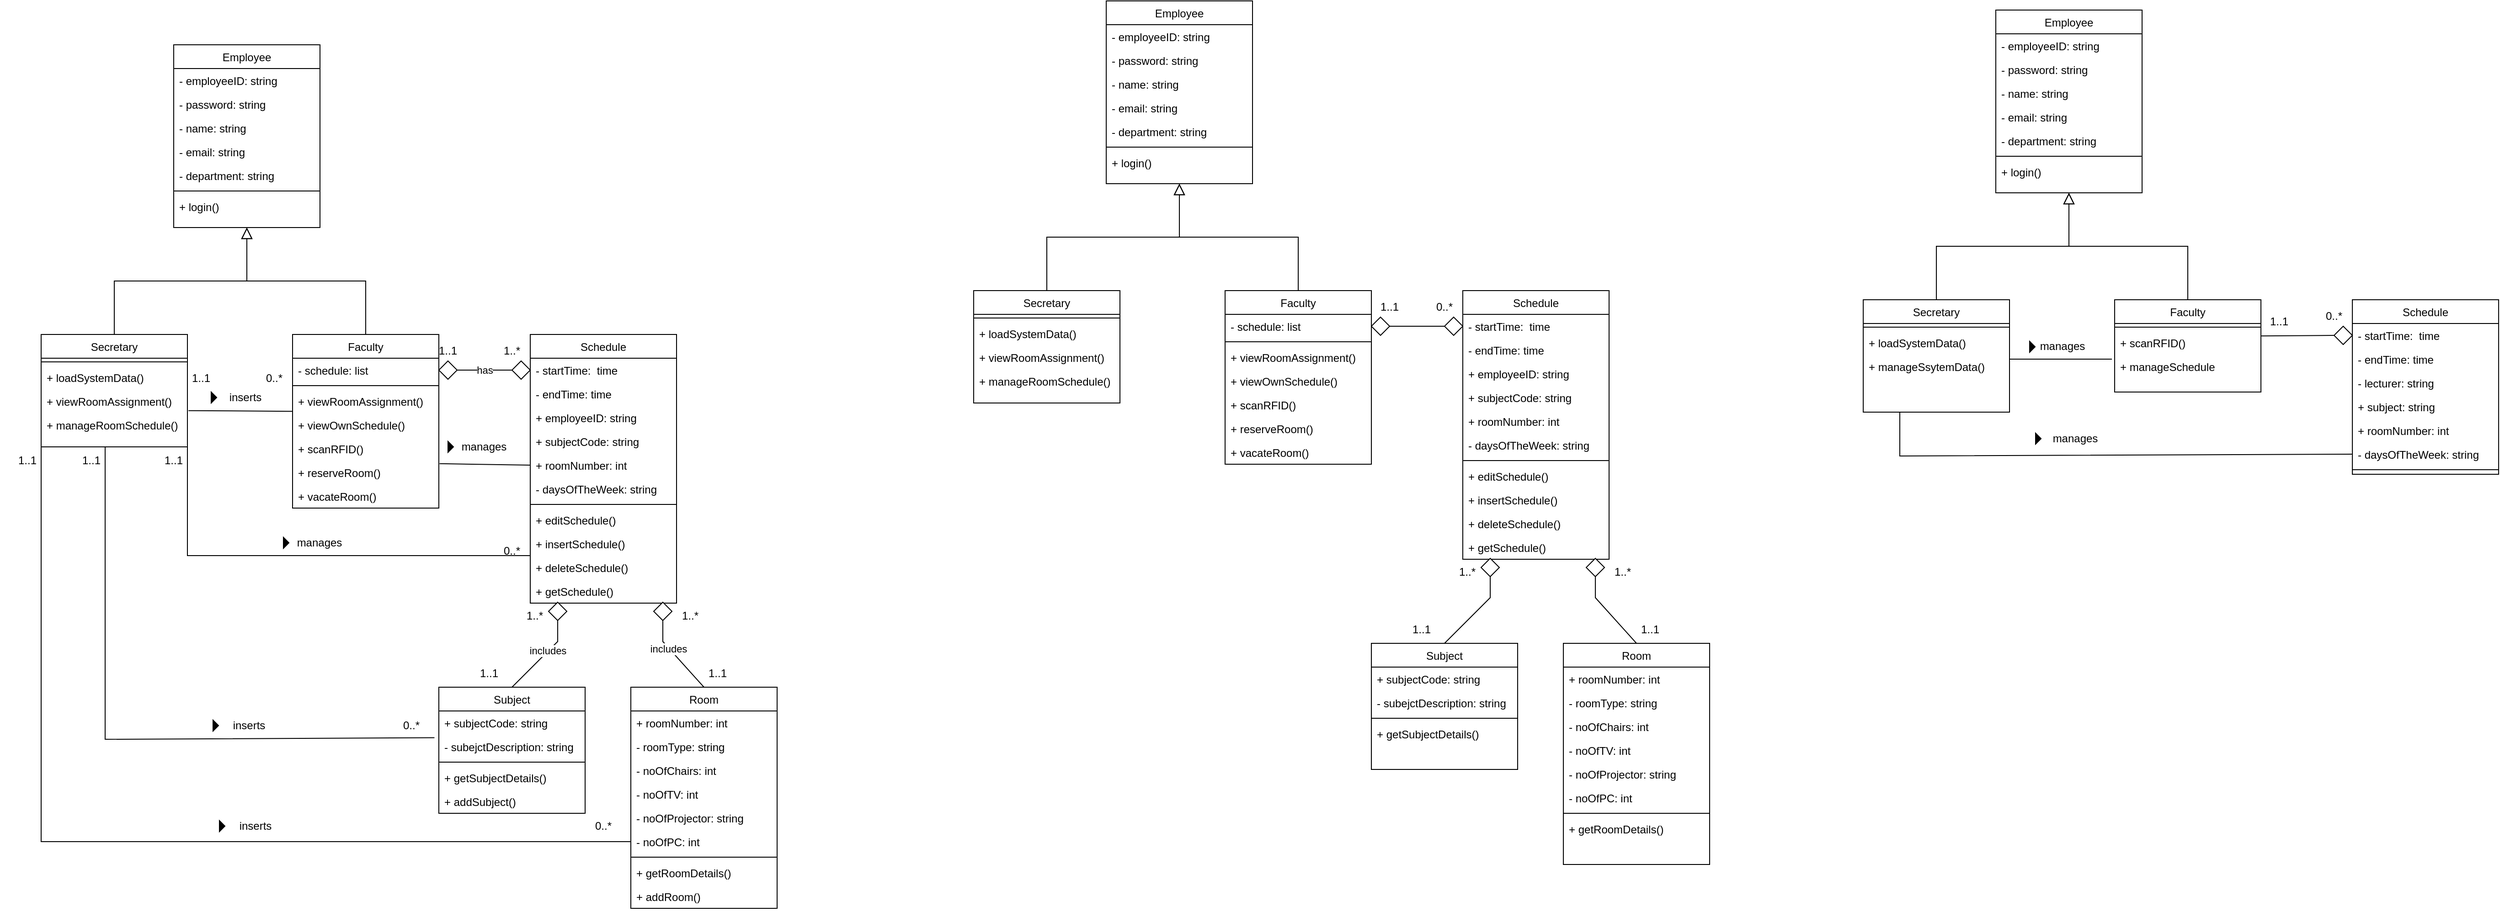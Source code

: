 <mxfile version="22.1.7" type="github">
  <diagram id="C5RBs43oDa-KdzZeNtuy" name="Page-1">
    <mxGraphModel dx="1323" dy="707" grid="1" gridSize="10" guides="1" tooltips="1" connect="1" arrows="1" fold="1" page="1" pageScale="1" pageWidth="827" pageHeight="1169" math="0" shadow="0">
      <root>
        <mxCell id="WIyWlLk6GJQsqaUBKTNV-0" />
        <mxCell id="WIyWlLk6GJQsqaUBKTNV-1" parent="WIyWlLk6GJQsqaUBKTNV-0" />
        <mxCell id="zkfFHV4jXpPFQw0GAbJ--0" value="Employee" style="swimlane;fontStyle=0;align=center;verticalAlign=top;childLayout=stackLayout;horizontal=1;startSize=26;horizontalStack=0;resizeParent=1;resizeLast=0;collapsible=1;marginBottom=0;rounded=0;shadow=0;strokeWidth=1;" parent="WIyWlLk6GJQsqaUBKTNV-1" vertex="1">
          <mxGeometry x="220" y="160" width="160" height="200" as="geometry">
            <mxRectangle x="230" y="140" width="160" height="26" as="alternateBounds" />
          </mxGeometry>
        </mxCell>
        <mxCell id="zkfFHV4jXpPFQw0GAbJ--1" value="- employeeID: string" style="text;align=left;verticalAlign=top;spacingLeft=4;spacingRight=4;overflow=hidden;rotatable=0;points=[[0,0.5],[1,0.5]];portConstraint=eastwest;" parent="zkfFHV4jXpPFQw0GAbJ--0" vertex="1">
          <mxGeometry y="26" width="160" height="26" as="geometry" />
        </mxCell>
        <mxCell id="zkfFHV4jXpPFQw0GAbJ--2" value="- password: string" style="text;align=left;verticalAlign=top;spacingLeft=4;spacingRight=4;overflow=hidden;rotatable=0;points=[[0,0.5],[1,0.5]];portConstraint=eastwest;rounded=0;shadow=0;html=0;whiteSpace=wrap;" parent="zkfFHV4jXpPFQw0GAbJ--0" vertex="1">
          <mxGeometry y="52" width="160" height="26" as="geometry" />
        </mxCell>
        <mxCell id="x4WdWEhow3djAkCWvmSc-44" value="- name: string" style="text;align=left;verticalAlign=top;spacingLeft=4;spacingRight=4;overflow=hidden;rotatable=0;points=[[0,0.5],[1,0.5]];portConstraint=eastwest;rounded=0;shadow=0;html=0;whiteSpace=wrap;" parent="zkfFHV4jXpPFQw0GAbJ--0" vertex="1">
          <mxGeometry y="78" width="160" height="26" as="geometry" />
        </mxCell>
        <mxCell id="x4WdWEhow3djAkCWvmSc-43" value="- email: string" style="text;align=left;verticalAlign=top;spacingLeft=4;spacingRight=4;overflow=hidden;rotatable=0;points=[[0,0.5],[1,0.5]];portConstraint=eastwest;rounded=0;shadow=0;html=0;whiteSpace=wrap;" parent="zkfFHV4jXpPFQw0GAbJ--0" vertex="1">
          <mxGeometry y="104" width="160" height="26" as="geometry" />
        </mxCell>
        <mxCell id="x4WdWEhow3djAkCWvmSc-1" value="- department: string" style="text;align=left;verticalAlign=top;spacingLeft=4;spacingRight=4;overflow=hidden;rotatable=0;points=[[0,0.5],[1,0.5]];portConstraint=eastwest;rounded=0;shadow=0;html=0;" parent="zkfFHV4jXpPFQw0GAbJ--0" vertex="1">
          <mxGeometry y="130" width="160" height="26" as="geometry" />
        </mxCell>
        <mxCell id="zkfFHV4jXpPFQw0GAbJ--4" value="" style="line;html=1;strokeWidth=1;align=left;verticalAlign=middle;spacingTop=-1;spacingLeft=3;spacingRight=3;rotatable=0;labelPosition=right;points=[];portConstraint=eastwest;" parent="zkfFHV4jXpPFQw0GAbJ--0" vertex="1">
          <mxGeometry y="156" width="160" height="8" as="geometry" />
        </mxCell>
        <mxCell id="zkfFHV4jXpPFQw0GAbJ--5" value="+ login()" style="text;align=left;verticalAlign=top;spacingLeft=4;spacingRight=4;overflow=hidden;rotatable=0;points=[[0,0.5],[1,0.5]];portConstraint=eastwest;" parent="zkfFHV4jXpPFQw0GAbJ--0" vertex="1">
          <mxGeometry y="164" width="160" height="32" as="geometry" />
        </mxCell>
        <mxCell id="zkfFHV4jXpPFQw0GAbJ--6" value="Secretary" style="swimlane;fontStyle=0;align=center;verticalAlign=top;childLayout=stackLayout;horizontal=1;startSize=26;horizontalStack=0;resizeParent=1;resizeLast=0;collapsible=1;marginBottom=0;rounded=0;shadow=0;strokeWidth=1;" parent="WIyWlLk6GJQsqaUBKTNV-1" vertex="1">
          <mxGeometry x="75" y="477" width="160" height="123" as="geometry">
            <mxRectangle x="130" y="380" width="160" height="26" as="alternateBounds" />
          </mxGeometry>
        </mxCell>
        <mxCell id="zkfFHV4jXpPFQw0GAbJ--9" value="" style="line;html=1;strokeWidth=1;align=left;verticalAlign=middle;spacingTop=-1;spacingLeft=3;spacingRight=3;rotatable=0;labelPosition=right;points=[];portConstraint=eastwest;" parent="zkfFHV4jXpPFQw0GAbJ--6" vertex="1">
          <mxGeometry y="26" width="160" height="8" as="geometry" />
        </mxCell>
        <mxCell id="zkfFHV4jXpPFQw0GAbJ--10" value="+ loadSystemData()" style="text;align=left;verticalAlign=top;spacingLeft=4;spacingRight=4;overflow=hidden;rotatable=0;points=[[0,0.5],[1,0.5]];portConstraint=eastwest;fontStyle=0" parent="zkfFHV4jXpPFQw0GAbJ--6" vertex="1">
          <mxGeometry y="34" width="160" height="26" as="geometry" />
        </mxCell>
        <mxCell id="x4WdWEhow3djAkCWvmSc-15" value="+ viewRoomAssignment()" style="text;align=left;verticalAlign=top;spacingLeft=4;spacingRight=4;overflow=hidden;rotatable=0;points=[[0,0.5],[1,0.5]];portConstraint=eastwest;fontStyle=0" parent="zkfFHV4jXpPFQw0GAbJ--6" vertex="1">
          <mxGeometry y="60" width="160" height="26" as="geometry" />
        </mxCell>
        <mxCell id="zkfFHV4jXpPFQw0GAbJ--11" value="+ manageRoomSchedule()&#xa;" style="text;align=left;verticalAlign=top;spacingLeft=4;spacingRight=4;overflow=hidden;rotatable=0;points=[[0,0.5],[1,0.5]];portConstraint=eastwest;" parent="zkfFHV4jXpPFQw0GAbJ--6" vertex="1">
          <mxGeometry y="86" width="160" height="26" as="geometry" />
        </mxCell>
        <mxCell id="zkfFHV4jXpPFQw0GAbJ--12" value="" style="endArrow=block;endSize=10;endFill=0;shadow=0;strokeWidth=1;rounded=0;edgeStyle=elbowEdgeStyle;elbow=vertical;" parent="WIyWlLk6GJQsqaUBKTNV-1" source="zkfFHV4jXpPFQw0GAbJ--6" target="zkfFHV4jXpPFQw0GAbJ--0" edge="1">
          <mxGeometry width="160" relative="1" as="geometry">
            <mxPoint x="200" y="203" as="sourcePoint" />
            <mxPoint x="200" y="203" as="targetPoint" />
          </mxGeometry>
        </mxCell>
        <mxCell id="zkfFHV4jXpPFQw0GAbJ--16" value="" style="endArrow=block;endSize=10;endFill=0;shadow=0;strokeWidth=1;rounded=0;edgeStyle=elbowEdgeStyle;elbow=vertical;exitX=0.5;exitY=0;exitDx=0;exitDy=0;" parent="WIyWlLk6GJQsqaUBKTNV-1" source="x4WdWEhow3djAkCWvmSc-31" target="zkfFHV4jXpPFQw0GAbJ--0" edge="1">
          <mxGeometry width="160" relative="1" as="geometry">
            <mxPoint x="400" y="440" as="sourcePoint" />
            <mxPoint x="310" y="271" as="targetPoint" />
            <Array as="points" />
          </mxGeometry>
        </mxCell>
        <mxCell id="x4WdWEhow3djAkCWvmSc-3" value="Schedule" style="swimlane;fontStyle=0;align=center;verticalAlign=top;childLayout=stackLayout;horizontal=1;startSize=26;horizontalStack=0;resizeParent=1;resizeLast=0;collapsible=1;marginBottom=0;rounded=0;shadow=0;strokeWidth=1;" parent="WIyWlLk6GJQsqaUBKTNV-1" vertex="1">
          <mxGeometry x="610" y="477" width="160" height="294" as="geometry">
            <mxRectangle x="340" y="380" width="170" height="26" as="alternateBounds" />
          </mxGeometry>
        </mxCell>
        <mxCell id="x4WdWEhow3djAkCWvmSc-4" value="- startTime:  time" style="text;align=left;verticalAlign=top;spacingLeft=4;spacingRight=4;overflow=hidden;rotatable=0;points=[[0,0.5],[1,0.5]];portConstraint=eastwest;" parent="x4WdWEhow3djAkCWvmSc-3" vertex="1">
          <mxGeometry y="26" width="160" height="26" as="geometry" />
        </mxCell>
        <mxCell id="x4WdWEhow3djAkCWvmSc-47" value="- endTime: time" style="text;align=left;verticalAlign=top;spacingLeft=4;spacingRight=4;overflow=hidden;rotatable=0;points=[[0,0.5],[1,0.5]];portConstraint=eastwest;" parent="x4WdWEhow3djAkCWvmSc-3" vertex="1">
          <mxGeometry y="52" width="160" height="26" as="geometry" />
        </mxCell>
        <mxCell id="x4WdWEhow3djAkCWvmSc-46" value="+ employeeID: string" style="text;align=left;verticalAlign=top;spacingLeft=4;spacingRight=4;overflow=hidden;rotatable=0;points=[[0,0.5],[1,0.5]];portConstraint=eastwest;" parent="x4WdWEhow3djAkCWvmSc-3" vertex="1">
          <mxGeometry y="78" width="160" height="26" as="geometry" />
        </mxCell>
        <mxCell id="x4WdWEhow3djAkCWvmSc-50" value="+ subjectCode: string" style="text;align=left;verticalAlign=top;spacingLeft=4;spacingRight=4;overflow=hidden;rotatable=0;points=[[0,0.5],[1,0.5]];portConstraint=eastwest;" parent="x4WdWEhow3djAkCWvmSc-3" vertex="1">
          <mxGeometry y="104" width="160" height="26" as="geometry" />
        </mxCell>
        <mxCell id="x4WdWEhow3djAkCWvmSc-66" value="+ roomNumber: int" style="text;align=left;verticalAlign=top;spacingLeft=4;spacingRight=4;overflow=hidden;rotatable=0;points=[[0,0.5],[1,0.5]];portConstraint=eastwest;" parent="x4WdWEhow3djAkCWvmSc-3" vertex="1">
          <mxGeometry y="130" width="160" height="26" as="geometry" />
        </mxCell>
        <mxCell id="x4WdWEhow3djAkCWvmSc-49" value="- daysOfTheWeek: string" style="text;align=left;verticalAlign=top;spacingLeft=4;spacingRight=4;overflow=hidden;rotatable=0;points=[[0,0.5],[1,0.5]];portConstraint=eastwest;" parent="x4WdWEhow3djAkCWvmSc-3" vertex="1">
          <mxGeometry y="156" width="160" height="26" as="geometry" />
        </mxCell>
        <mxCell id="x4WdWEhow3djAkCWvmSc-5" value="" style="line;html=1;strokeWidth=1;align=left;verticalAlign=middle;spacingTop=-1;spacingLeft=3;spacingRight=3;rotatable=0;labelPosition=right;points=[];portConstraint=eastwest;" parent="x4WdWEhow3djAkCWvmSc-3" vertex="1">
          <mxGeometry y="182" width="160" height="8" as="geometry" />
        </mxCell>
        <mxCell id="x4WdWEhow3djAkCWvmSc-123" value="+ editSchedule()" style="text;align=left;verticalAlign=top;spacingLeft=4;spacingRight=4;overflow=hidden;rotatable=0;points=[[0,0.5],[1,0.5]];portConstraint=eastwest;" parent="x4WdWEhow3djAkCWvmSc-3" vertex="1">
          <mxGeometry y="190" width="160" height="26" as="geometry" />
        </mxCell>
        <mxCell id="x4WdWEhow3djAkCWvmSc-99" value="+ insertSchedule()" style="text;align=left;verticalAlign=top;spacingLeft=4;spacingRight=4;overflow=hidden;rotatable=0;points=[[0,0.5],[1,0.5]];portConstraint=eastwest;" parent="x4WdWEhow3djAkCWvmSc-3" vertex="1">
          <mxGeometry y="216" width="160" height="26" as="geometry" />
        </mxCell>
        <mxCell id="x4WdWEhow3djAkCWvmSc-100" value="+ deleteSchedule()" style="text;align=left;verticalAlign=top;spacingLeft=4;spacingRight=4;overflow=hidden;rotatable=0;points=[[0,0.5],[1,0.5]];portConstraint=eastwest;" parent="x4WdWEhow3djAkCWvmSc-3" vertex="1">
          <mxGeometry y="242" width="160" height="26" as="geometry" />
        </mxCell>
        <mxCell id="x4WdWEhow3djAkCWvmSc-101" value="+ getSchedule()" style="text;align=left;verticalAlign=top;spacingLeft=4;spacingRight=4;overflow=hidden;rotatable=0;points=[[0,0.5],[1,0.5]];portConstraint=eastwest;" parent="x4WdWEhow3djAkCWvmSc-3" vertex="1">
          <mxGeometry y="268" width="160" height="26" as="geometry" />
        </mxCell>
        <mxCell id="x4WdWEhow3djAkCWvmSc-31" value="Faculty" style="swimlane;fontStyle=0;align=center;verticalAlign=top;childLayout=stackLayout;horizontal=1;startSize=26;horizontalStack=0;resizeParent=1;resizeLast=0;collapsible=1;marginBottom=0;rounded=0;shadow=0;strokeWidth=1;" parent="WIyWlLk6GJQsqaUBKTNV-1" vertex="1">
          <mxGeometry x="350" y="477" width="160" height="190" as="geometry">
            <mxRectangle x="130" y="380" width="160" height="26" as="alternateBounds" />
          </mxGeometry>
        </mxCell>
        <mxCell id="x4WdWEhow3djAkCWvmSc-34" value="- schedule: list" style="text;align=left;verticalAlign=top;spacingLeft=4;spacingRight=4;overflow=hidden;rotatable=0;points=[[0,0.5],[1,0.5]];portConstraint=eastwest;rounded=0;shadow=0;html=0;" parent="x4WdWEhow3djAkCWvmSc-31" vertex="1">
          <mxGeometry y="26" width="160" height="26" as="geometry" />
        </mxCell>
        <mxCell id="x4WdWEhow3djAkCWvmSc-35" value="" style="line;html=1;strokeWidth=1;align=left;verticalAlign=middle;spacingTop=-1;spacingLeft=3;spacingRight=3;rotatable=0;labelPosition=right;points=[];portConstraint=eastwest;" parent="x4WdWEhow3djAkCWvmSc-31" vertex="1">
          <mxGeometry y="52" width="160" height="8" as="geometry" />
        </mxCell>
        <mxCell id="x4WdWEhow3djAkCWvmSc-36" value="+ viewRoomAssignment()" style="text;align=left;verticalAlign=top;spacingLeft=4;spacingRight=4;overflow=hidden;rotatable=0;points=[[0,0.5],[1,0.5]];portConstraint=eastwest;fontStyle=0" parent="x4WdWEhow3djAkCWvmSc-31" vertex="1">
          <mxGeometry y="60" width="160" height="26" as="geometry" />
        </mxCell>
        <mxCell id="x4WdWEhow3djAkCWvmSc-45" value="+ viewOwnSchedule()" style="text;align=left;verticalAlign=top;spacingLeft=4;spacingRight=4;overflow=hidden;rotatable=0;points=[[0,0.5],[1,0.5]];portConstraint=eastwest;fontStyle=0" parent="x4WdWEhow3djAkCWvmSc-31" vertex="1">
          <mxGeometry y="86" width="160" height="26" as="geometry" />
        </mxCell>
        <mxCell id="x4WdWEhow3djAkCWvmSc-38" value="+ scanRFID()" style="text;align=left;verticalAlign=top;spacingLeft=4;spacingRight=4;overflow=hidden;rotatable=0;points=[[0,0.5],[1,0.5]];portConstraint=eastwest;" parent="x4WdWEhow3djAkCWvmSc-31" vertex="1">
          <mxGeometry y="112" width="160" height="26" as="geometry" />
        </mxCell>
        <mxCell id="x4WdWEhow3djAkCWvmSc-111" value="+ reserveRoom()" style="text;align=left;verticalAlign=top;spacingLeft=4;spacingRight=4;overflow=hidden;rotatable=0;points=[[0,0.5],[1,0.5]];portConstraint=eastwest;" parent="x4WdWEhow3djAkCWvmSc-31" vertex="1">
          <mxGeometry y="138" width="160" height="26" as="geometry" />
        </mxCell>
        <mxCell id="x4WdWEhow3djAkCWvmSc-110" value="+ vacateRoom()" style="text;align=left;verticalAlign=top;spacingLeft=4;spacingRight=4;overflow=hidden;rotatable=0;points=[[0,0.5],[1,0.5]];portConstraint=eastwest;" parent="x4WdWEhow3djAkCWvmSc-31" vertex="1">
          <mxGeometry y="164" width="160" height="26" as="geometry" />
        </mxCell>
        <mxCell id="x4WdWEhow3djAkCWvmSc-61" value="" style="rhombus;aspect=fixed;" parent="WIyWlLk6GJQsqaUBKTNV-1" vertex="1">
          <mxGeometry x="510" y="506" width="20" height="20" as="geometry" />
        </mxCell>
        <mxCell id="x4WdWEhow3djAkCWvmSc-63" value="" style="endArrow=none;html=1;rounded=0;align=center;verticalAlign=bottom;labelBackgroundColor=none;entryX=0;entryY=0.5;entryDx=0;entryDy=0;" parent="WIyWlLk6GJQsqaUBKTNV-1" target="x4WdWEhow3djAkCWvmSc-4" edge="1">
          <mxGeometry relative="1" as="geometry">
            <mxPoint x="580" y="520" as="targetPoint" />
            <mxPoint x="610.0" y="516.0" as="sourcePoint" />
          </mxGeometry>
        </mxCell>
        <mxCell id="x4WdWEhow3djAkCWvmSc-67" value="1..1" style="text;strokeColor=none;align=center;fillColor=none;html=1;verticalAlign=middle;whiteSpace=wrap;rounded=0;" parent="WIyWlLk6GJQsqaUBKTNV-1" vertex="1">
          <mxGeometry x="490" y="480" width="60" height="30" as="geometry" />
        </mxCell>
        <mxCell id="x4WdWEhow3djAkCWvmSc-68" value="1..*" style="text;strokeColor=none;align=center;fillColor=none;html=1;verticalAlign=middle;whiteSpace=wrap;rounded=0;" parent="WIyWlLk6GJQsqaUBKTNV-1" vertex="1">
          <mxGeometry x="560" y="480" width="60" height="30" as="geometry" />
        </mxCell>
        <mxCell id="x4WdWEhow3djAkCWvmSc-69" value="Room" style="swimlane;fontStyle=0;align=center;verticalAlign=top;childLayout=stackLayout;horizontal=1;startSize=26;horizontalStack=0;resizeParent=1;resizeLast=0;collapsible=1;marginBottom=0;rounded=0;shadow=0;strokeWidth=1;" parent="WIyWlLk6GJQsqaUBKTNV-1" vertex="1">
          <mxGeometry x="720" y="863" width="160" height="242" as="geometry">
            <mxRectangle x="340" y="380" width="170" height="26" as="alternateBounds" />
          </mxGeometry>
        </mxCell>
        <mxCell id="x4WdWEhow3djAkCWvmSc-70" value="+ roomNumber: int" style="text;align=left;verticalAlign=top;spacingLeft=4;spacingRight=4;overflow=hidden;rotatable=0;points=[[0,0.5],[1,0.5]];portConstraint=eastwest;" parent="x4WdWEhow3djAkCWvmSc-69" vertex="1">
          <mxGeometry y="26" width="160" height="26" as="geometry" />
        </mxCell>
        <mxCell id="x4WdWEhow3djAkCWvmSc-75" value="- roomType: string" style="text;align=left;verticalAlign=top;spacingLeft=4;spacingRight=4;overflow=hidden;rotatable=0;points=[[0,0.5],[1,0.5]];portConstraint=eastwest;" parent="x4WdWEhow3djAkCWvmSc-69" vertex="1">
          <mxGeometry y="52" width="160" height="26" as="geometry" />
        </mxCell>
        <mxCell id="x4WdWEhow3djAkCWvmSc-71" value="- noOfChairs: int" style="text;align=left;verticalAlign=top;spacingLeft=4;spacingRight=4;overflow=hidden;rotatable=0;points=[[0,0.5],[1,0.5]];portConstraint=eastwest;" parent="x4WdWEhow3djAkCWvmSc-69" vertex="1">
          <mxGeometry y="78" width="160" height="26" as="geometry" />
        </mxCell>
        <mxCell id="x4WdWEhow3djAkCWvmSc-72" value="- noOfTV: int" style="text;align=left;verticalAlign=top;spacingLeft=4;spacingRight=4;overflow=hidden;rotatable=0;points=[[0,0.5],[1,0.5]];portConstraint=eastwest;" parent="x4WdWEhow3djAkCWvmSc-69" vertex="1">
          <mxGeometry y="104" width="160" height="26" as="geometry" />
        </mxCell>
        <mxCell id="x4WdWEhow3djAkCWvmSc-73" value="- noOfProjector: string" style="text;align=left;verticalAlign=top;spacingLeft=4;spacingRight=4;overflow=hidden;rotatable=0;points=[[0,0.5],[1,0.5]];portConstraint=eastwest;" parent="x4WdWEhow3djAkCWvmSc-69" vertex="1">
          <mxGeometry y="130" width="160" height="26" as="geometry" />
        </mxCell>
        <mxCell id="x4WdWEhow3djAkCWvmSc-74" value="- noOfPC: int" style="text;align=left;verticalAlign=top;spacingLeft=4;spacingRight=4;overflow=hidden;rotatable=0;points=[[0,0.5],[1,0.5]];portConstraint=eastwest;" parent="x4WdWEhow3djAkCWvmSc-69" vertex="1">
          <mxGeometry y="156" width="160" height="26" as="geometry" />
        </mxCell>
        <mxCell id="x4WdWEhow3djAkCWvmSc-76" value="" style="line;html=1;strokeWidth=1;align=left;verticalAlign=middle;spacingTop=-1;spacingLeft=3;spacingRight=3;rotatable=0;labelPosition=right;points=[];portConstraint=eastwest;" parent="x4WdWEhow3djAkCWvmSc-69" vertex="1">
          <mxGeometry y="182" width="160" height="8" as="geometry" />
        </mxCell>
        <mxCell id="x4WdWEhow3djAkCWvmSc-105" value="+ getRoomDetails()" style="text;align=left;verticalAlign=top;spacingLeft=4;spacingRight=4;overflow=hidden;rotatable=0;points=[[0,0.5],[1,0.5]];portConstraint=eastwest;" parent="x4WdWEhow3djAkCWvmSc-69" vertex="1">
          <mxGeometry y="190" width="160" height="26" as="geometry" />
        </mxCell>
        <mxCell id="x4WdWEhow3djAkCWvmSc-161" value="+ addRoom()" style="text;align=left;verticalAlign=top;spacingLeft=4;spacingRight=4;overflow=hidden;rotatable=0;points=[[0,0.5],[1,0.5]];portConstraint=eastwest;" parent="x4WdWEhow3djAkCWvmSc-69" vertex="1">
          <mxGeometry y="216" width="160" height="26" as="geometry" />
        </mxCell>
        <mxCell id="x4WdWEhow3djAkCWvmSc-78" value="" style="rhombus;aspect=fixed;fillColor=#FFFFFF;fontColor=#333333;strokeColor=#000000;" parent="WIyWlLk6GJQsqaUBKTNV-1" vertex="1">
          <mxGeometry x="745" y="770" width="20" height="20" as="geometry" />
        </mxCell>
        <mxCell id="x4WdWEhow3djAkCWvmSc-80" value="" style="endArrow=none;html=1;rounded=0;align=center;verticalAlign=bottom;labelBackgroundColor=none;entryX=0.5;entryY=0;entryDx=0;entryDy=0;" parent="WIyWlLk6GJQsqaUBKTNV-1" source="x4WdWEhow3djAkCWvmSc-78" target="x4WdWEhow3djAkCWvmSc-69" edge="1">
          <mxGeometry relative="1" as="geometry">
            <mxPoint x="860" y="863" as="targetPoint" />
            <Array as="points">
              <mxPoint x="755" y="813" />
            </Array>
          </mxGeometry>
        </mxCell>
        <mxCell id="x4WdWEhow3djAkCWvmSc-119" value="includes" style="edgeLabel;html=1;align=center;verticalAlign=middle;resizable=0;points=[];" parent="x4WdWEhow3djAkCWvmSc-80" vertex="1" connectable="0">
          <mxGeometry x="-0.288" y="-1" relative="1" as="geometry">
            <mxPoint as="offset" />
          </mxGeometry>
        </mxCell>
        <mxCell id="x4WdWEhow3djAkCWvmSc-85" value="Subject" style="swimlane;fontStyle=0;align=center;verticalAlign=top;childLayout=stackLayout;horizontal=1;startSize=26;horizontalStack=0;resizeParent=1;resizeLast=0;collapsible=1;marginBottom=0;rounded=0;shadow=0;strokeWidth=1;" parent="WIyWlLk6GJQsqaUBKTNV-1" vertex="1">
          <mxGeometry x="510" y="863" width="160" height="138" as="geometry">
            <mxRectangle x="505" y="838" width="170" height="26" as="alternateBounds" />
          </mxGeometry>
        </mxCell>
        <mxCell id="x4WdWEhow3djAkCWvmSc-87" value="+ subjectCode: string" style="text;align=left;verticalAlign=top;spacingLeft=4;spacingRight=4;overflow=hidden;rotatable=0;points=[[0,0.5],[1,0.5]];portConstraint=eastwest;" parent="x4WdWEhow3djAkCWvmSc-85" vertex="1">
          <mxGeometry y="26" width="160" height="26" as="geometry" />
        </mxCell>
        <mxCell id="x4WdWEhow3djAkCWvmSc-88" value="- subejctDescription: string" style="text;align=left;verticalAlign=top;spacingLeft=4;spacingRight=4;overflow=hidden;rotatable=0;points=[[0,0.5],[1,0.5]];portConstraint=eastwest;" parent="x4WdWEhow3djAkCWvmSc-85" vertex="1">
          <mxGeometry y="52" width="160" height="26" as="geometry" />
        </mxCell>
        <mxCell id="x4WdWEhow3djAkCWvmSc-92" value="" style="line;html=1;strokeWidth=1;align=left;verticalAlign=middle;spacingTop=-1;spacingLeft=3;spacingRight=3;rotatable=0;labelPosition=right;points=[];portConstraint=eastwest;" parent="x4WdWEhow3djAkCWvmSc-85" vertex="1">
          <mxGeometry y="78" width="160" height="8" as="geometry" />
        </mxCell>
        <mxCell id="x4WdWEhow3djAkCWvmSc-104" value="+ getSubjectDetails()" style="text;align=left;verticalAlign=top;spacingLeft=4;spacingRight=4;overflow=hidden;rotatable=0;points=[[0,0.5],[1,0.5]];portConstraint=eastwest;" parent="x4WdWEhow3djAkCWvmSc-85" vertex="1">
          <mxGeometry y="86" width="160" height="26" as="geometry" />
        </mxCell>
        <mxCell id="x4WdWEhow3djAkCWvmSc-160" value="+ addSubject()" style="text;align=left;verticalAlign=top;spacingLeft=4;spacingRight=4;overflow=hidden;rotatable=0;points=[[0,0.5],[1,0.5]];portConstraint=eastwest;" parent="x4WdWEhow3djAkCWvmSc-85" vertex="1">
          <mxGeometry y="112" width="160" height="26" as="geometry" />
        </mxCell>
        <mxCell id="x4WdWEhow3djAkCWvmSc-94" value="" style="rhombus;aspect=fixed;fillColor=#FFFFFF;fontColor=#333333;strokeColor=#000000;" parent="WIyWlLk6GJQsqaUBKTNV-1" vertex="1">
          <mxGeometry x="630" y="770" width="20" height="20" as="geometry" />
        </mxCell>
        <mxCell id="x4WdWEhow3djAkCWvmSc-95" value="" style="endArrow=none;html=1;rounded=0;align=center;verticalAlign=bottom;labelBackgroundColor=none;entryX=0.5;entryY=0;entryDx=0;entryDy=0;" parent="WIyWlLk6GJQsqaUBKTNV-1" source="x4WdWEhow3djAkCWvmSc-94" target="x4WdWEhow3djAkCWvmSc-85" edge="1">
          <mxGeometry relative="1" as="geometry">
            <mxPoint x="605" y="863" as="targetPoint" />
            <Array as="points">
              <mxPoint x="640" y="813" />
            </Array>
          </mxGeometry>
        </mxCell>
        <mxCell id="x4WdWEhow3djAkCWvmSc-118" value="includes" style="edgeLabel;html=1;align=center;verticalAlign=middle;resizable=0;points=[];" parent="x4WdWEhow3djAkCWvmSc-95" vertex="1" connectable="0">
          <mxGeometry x="-0.19" y="-1" relative="1" as="geometry">
            <mxPoint as="offset" />
          </mxGeometry>
        </mxCell>
        <mxCell id="x4WdWEhow3djAkCWvmSc-109" value="" style="endArrow=none;html=1;rounded=0;align=center;verticalAlign=bottom;labelBackgroundColor=none;entryX=0;entryY=0.5;entryDx=0;entryDy=0;" parent="WIyWlLk6GJQsqaUBKTNV-1" source="x4WdWEhow3djAkCWvmSc-157" target="x4WdWEhow3djAkCWvmSc-4" edge="1">
          <mxGeometry relative="1" as="geometry">
            <mxPoint x="590.0" y="516" as="targetPoint" />
            <mxPoint x="520" y="516" as="sourcePoint" />
          </mxGeometry>
        </mxCell>
        <mxCell id="x4WdWEhow3djAkCWvmSc-112" value="1..*" style="text;strokeColor=none;align=center;fillColor=none;html=1;verticalAlign=middle;whiteSpace=wrap;rounded=0;" parent="WIyWlLk6GJQsqaUBKTNV-1" vertex="1">
          <mxGeometry x="585" y="770" width="60" height="30" as="geometry" />
        </mxCell>
        <mxCell id="x4WdWEhow3djAkCWvmSc-113" value="1..*" style="text;strokeColor=none;align=center;fillColor=none;html=1;verticalAlign=middle;whiteSpace=wrap;rounded=0;" parent="WIyWlLk6GJQsqaUBKTNV-1" vertex="1">
          <mxGeometry x="755" y="770" width="60" height="30" as="geometry" />
        </mxCell>
        <mxCell id="x4WdWEhow3djAkCWvmSc-114" value="1..1" style="text;strokeColor=none;align=center;fillColor=none;html=1;verticalAlign=middle;whiteSpace=wrap;rounded=0;" parent="WIyWlLk6GJQsqaUBKTNV-1" vertex="1">
          <mxGeometry x="785" y="833" width="60" height="30" as="geometry" />
        </mxCell>
        <mxCell id="x4WdWEhow3djAkCWvmSc-115" value="1..1" style="text;strokeColor=none;align=center;fillColor=none;html=1;verticalAlign=middle;whiteSpace=wrap;rounded=0;" parent="WIyWlLk6GJQsqaUBKTNV-1" vertex="1">
          <mxGeometry x="535" y="833" width="60" height="30" as="geometry" />
        </mxCell>
        <mxCell id="x4WdWEhow3djAkCWvmSc-125" value="" style="triangle;aspect=fixed;fillColor=strokeColor;" parent="WIyWlLk6GJQsqaUBKTNV-1" vertex="1">
          <mxGeometry x="340" y="699" width="6" height="12" as="geometry" />
        </mxCell>
        <mxCell id="x4WdWEhow3djAkCWvmSc-126" value="" style="endArrow=none;html=1;rounded=0;align=center;verticalAlign=bottom;labelBackgroundColor=none;entryX=0.002;entryY=0.002;entryDx=0;entryDy=0;entryPerimeter=0;exitX=1;exitY=1;exitDx=0;exitDy=0;" parent="WIyWlLk6GJQsqaUBKTNV-1" source="zkfFHV4jXpPFQw0GAbJ--6" target="x4WdWEhow3djAkCWvmSc-100" edge="1">
          <mxGeometry relative="1" as="geometry">
            <mxPoint x="200" y="600" as="sourcePoint" />
            <mxPoint x="390" y="812" as="targetPoint" />
            <Array as="points">
              <mxPoint x="235" y="719" />
            </Array>
          </mxGeometry>
        </mxCell>
        <mxCell id="x4WdWEhow3djAkCWvmSc-129" value="manages" style="text;html=1;align=center;verticalAlign=middle;resizable=0;points=[];autosize=1;strokeColor=none;fillColor=none;" parent="WIyWlLk6GJQsqaUBKTNV-1" vertex="1">
          <mxGeometry x="344" y="690" width="70" height="30" as="geometry" />
        </mxCell>
        <mxCell id="x4WdWEhow3djAkCWvmSc-131" value="" style="endArrow=none;html=1;rounded=0;align=center;verticalAlign=bottom;labelBackgroundColor=none;entryX=0;entryY=0.5;entryDx=0;entryDy=0;exitX=1.005;exitY=0.132;exitDx=0;exitDy=0;exitPerimeter=0;" parent="WIyWlLk6GJQsqaUBKTNV-1" source="x4WdWEhow3djAkCWvmSc-111" target="x4WdWEhow3djAkCWvmSc-66" edge="1">
          <mxGeometry relative="1" as="geometry">
            <mxPoint x="505" y="615" as="sourcePoint" />
            <mxPoint x="600" y="615" as="targetPoint" />
          </mxGeometry>
        </mxCell>
        <mxCell id="x4WdWEhow3djAkCWvmSc-132" value="" style="endArrow=none;html=1;rounded=0;align=center;verticalAlign=bottom;labelBackgroundColor=none;entryX=-0.03;entryY=0.125;entryDx=0;entryDy=0;entryPerimeter=0;exitX=0.75;exitY=0;exitDx=0;exitDy=0;" parent="WIyWlLk6GJQsqaUBKTNV-1" source="x4WdWEhow3djAkCWvmSc-145" target="x4WdWEhow3djAkCWvmSc-88" edge="1">
          <mxGeometry relative="1" as="geometry">
            <mxPoint x="150" y="601" as="sourcePoint" />
            <mxPoint x="560" y="720" as="targetPoint" />
            <Array as="points">
              <mxPoint x="145" y="920" />
            </Array>
          </mxGeometry>
        </mxCell>
        <mxCell id="x4WdWEhow3djAkCWvmSc-133" value="" style="triangle;aspect=fixed;fillColor=strokeColor;" parent="WIyWlLk6GJQsqaUBKTNV-1" vertex="1">
          <mxGeometry x="263" y="899" width="6" height="12" as="geometry" />
        </mxCell>
        <mxCell id="x4WdWEhow3djAkCWvmSc-134" value="inserts" style="text;html=1;align=center;verticalAlign=middle;resizable=0;points=[];autosize=1;strokeColor=none;fillColor=none;" parent="WIyWlLk6GJQsqaUBKTNV-1" vertex="1">
          <mxGeometry x="272" y="890" width="60" height="30" as="geometry" />
        </mxCell>
        <mxCell id="x4WdWEhow3djAkCWvmSc-137" value="" style="endArrow=none;html=1;rounded=0;align=center;verticalAlign=bottom;labelBackgroundColor=none;exitX=0;exitY=1;exitDx=0;exitDy=0;entryX=0;entryY=0.5;entryDx=0;entryDy=0;" parent="WIyWlLk6GJQsqaUBKTNV-1" source="zkfFHV4jXpPFQw0GAbJ--6" target="x4WdWEhow3djAkCWvmSc-74" edge="1">
          <mxGeometry relative="1" as="geometry">
            <mxPoint x="40" y="752" as="sourcePoint" />
            <mxPoint x="180" y="752" as="targetPoint" />
            <Array as="points">
              <mxPoint x="75" y="1032" />
            </Array>
          </mxGeometry>
        </mxCell>
        <mxCell id="x4WdWEhow3djAkCWvmSc-139" value="" style="triangle;aspect=fixed;fillColor=strokeColor;" parent="WIyWlLk6GJQsqaUBKTNV-1" vertex="1">
          <mxGeometry x="270" y="1009" width="6" height="12" as="geometry" />
        </mxCell>
        <mxCell id="x4WdWEhow3djAkCWvmSc-140" value="inserts" style="text;html=1;align=center;verticalAlign=middle;resizable=0;points=[];autosize=1;strokeColor=none;fillColor=none;" parent="WIyWlLk6GJQsqaUBKTNV-1" vertex="1">
          <mxGeometry x="279" y="1000" width="60" height="30" as="geometry" />
        </mxCell>
        <mxCell id="x4WdWEhow3djAkCWvmSc-141" value="" style="triangle;aspect=fixed;fillColor=strokeColor;" parent="WIyWlLk6GJQsqaUBKTNV-1" vertex="1">
          <mxGeometry x="520" y="594" width="6" height="12" as="geometry" />
        </mxCell>
        <mxCell id="x4WdWEhow3djAkCWvmSc-142" value="manages" style="text;html=1;align=center;verticalAlign=middle;resizable=0;points=[];autosize=1;strokeColor=none;fillColor=none;" parent="WIyWlLk6GJQsqaUBKTNV-1" vertex="1">
          <mxGeometry x="524" y="585" width="70" height="30" as="geometry" />
        </mxCell>
        <mxCell id="x4WdWEhow3djAkCWvmSc-143" value="0..*" style="text;strokeColor=none;align=center;fillColor=none;html=1;verticalAlign=middle;whiteSpace=wrap;rounded=0;" parent="WIyWlLk6GJQsqaUBKTNV-1" vertex="1">
          <mxGeometry x="660" y="1000" width="60" height="30" as="geometry" />
        </mxCell>
        <mxCell id="x4WdWEhow3djAkCWvmSc-144" value="0..*" style="text;strokeColor=none;align=center;fillColor=none;html=1;verticalAlign=middle;whiteSpace=wrap;rounded=0;" parent="WIyWlLk6GJQsqaUBKTNV-1" vertex="1">
          <mxGeometry x="450" y="890" width="60" height="30" as="geometry" />
        </mxCell>
        <mxCell id="x4WdWEhow3djAkCWvmSc-145" value="1..1" style="text;strokeColor=none;align=center;fillColor=none;html=1;verticalAlign=middle;whiteSpace=wrap;rounded=0;" parent="WIyWlLk6GJQsqaUBKTNV-1" vertex="1">
          <mxGeometry x="100" y="600" width="60" height="30" as="geometry" />
        </mxCell>
        <mxCell id="x4WdWEhow3djAkCWvmSc-146" value="1..1" style="text;strokeColor=none;align=center;fillColor=none;html=1;verticalAlign=middle;whiteSpace=wrap;rounded=0;" parent="WIyWlLk6GJQsqaUBKTNV-1" vertex="1">
          <mxGeometry x="30" y="600" width="60" height="30" as="geometry" />
        </mxCell>
        <mxCell id="x4WdWEhow3djAkCWvmSc-147" value="0..*" style="text;strokeColor=none;align=center;fillColor=none;html=1;verticalAlign=middle;whiteSpace=wrap;rounded=0;" parent="WIyWlLk6GJQsqaUBKTNV-1" vertex="1">
          <mxGeometry x="560" y="699" width="60" height="30" as="geometry" />
        </mxCell>
        <mxCell id="x4WdWEhow3djAkCWvmSc-148" value="1..1" style="text;strokeColor=none;align=center;fillColor=none;html=1;verticalAlign=middle;whiteSpace=wrap;rounded=0;" parent="WIyWlLk6GJQsqaUBKTNV-1" vertex="1">
          <mxGeometry x="190" y="600" width="60" height="30" as="geometry" />
        </mxCell>
        <mxCell id="x4WdWEhow3djAkCWvmSc-151" value="" style="triangle;aspect=fixed;fillColor=strokeColor;" parent="WIyWlLk6GJQsqaUBKTNV-1" vertex="1">
          <mxGeometry x="261" y="540" width="6" height="12" as="geometry" />
        </mxCell>
        <mxCell id="x4WdWEhow3djAkCWvmSc-152" value="" style="endArrow=none;html=1;rounded=0;align=center;verticalAlign=bottom;labelBackgroundColor=none;entryX=0.001;entryY=-0.072;entryDx=0;entryDy=0;entryPerimeter=0;exitX=1.007;exitY=0.897;exitDx=0;exitDy=0;exitPerimeter=0;" parent="WIyWlLk6GJQsqaUBKTNV-1" source="x4WdWEhow3djAkCWvmSc-15" target="x4WdWEhow3djAkCWvmSc-45" edge="1">
          <mxGeometry relative="1" as="geometry">
            <mxPoint x="275" y="585" as="sourcePoint" />
            <mxPoint x="415" y="585" as="targetPoint" />
          </mxGeometry>
        </mxCell>
        <mxCell id="x4WdWEhow3djAkCWvmSc-154" value="inserts" style="text;html=1;align=center;verticalAlign=middle;resizable=0;points=[];autosize=1;strokeColor=none;fillColor=none;" parent="WIyWlLk6GJQsqaUBKTNV-1" vertex="1">
          <mxGeometry x="268" y="531" width="60" height="30" as="geometry" />
        </mxCell>
        <mxCell id="x4WdWEhow3djAkCWvmSc-155" value="1..1" style="text;strokeColor=none;align=center;fillColor=none;html=1;verticalAlign=middle;whiteSpace=wrap;rounded=0;" parent="WIyWlLk6GJQsqaUBKTNV-1" vertex="1">
          <mxGeometry x="220" y="510" width="60" height="30" as="geometry" />
        </mxCell>
        <mxCell id="x4WdWEhow3djAkCWvmSc-156" value="0..*" style="text;strokeColor=none;align=center;fillColor=none;html=1;verticalAlign=middle;whiteSpace=wrap;rounded=0;" parent="WIyWlLk6GJQsqaUBKTNV-1" vertex="1">
          <mxGeometry x="300" y="510" width="60" height="30" as="geometry" />
        </mxCell>
        <mxCell id="x4WdWEhow3djAkCWvmSc-158" value="" style="endArrow=none;html=1;rounded=0;align=center;verticalAlign=bottom;labelBackgroundColor=none;entryX=0;entryY=0.5;entryDx=0;entryDy=0;" parent="WIyWlLk6GJQsqaUBKTNV-1" source="x4WdWEhow3djAkCWvmSc-61" target="x4WdWEhow3djAkCWvmSc-157" edge="1">
          <mxGeometry relative="1" as="geometry">
            <mxPoint x="610" y="516" as="targetPoint" />
            <mxPoint x="530" y="516" as="sourcePoint" />
          </mxGeometry>
        </mxCell>
        <mxCell id="x4WdWEhow3djAkCWvmSc-159" value="has" style="edgeLabel;html=1;align=center;verticalAlign=middle;resizable=0;points=[];" parent="x4WdWEhow3djAkCWvmSc-158" vertex="1" connectable="0">
          <mxGeometry x="-0.338" y="1" relative="1" as="geometry">
            <mxPoint x="10" y="1" as="offset" />
          </mxGeometry>
        </mxCell>
        <mxCell id="x4WdWEhow3djAkCWvmSc-157" value="" style="rhombus;aspect=fixed;" parent="WIyWlLk6GJQsqaUBKTNV-1" vertex="1">
          <mxGeometry x="590" y="506" width="20" height="20" as="geometry" />
        </mxCell>
        <mxCell id="x4WdWEhow3djAkCWvmSc-162" value="Employee" style="swimlane;fontStyle=0;align=center;verticalAlign=top;childLayout=stackLayout;horizontal=1;startSize=26;horizontalStack=0;resizeParent=1;resizeLast=0;collapsible=1;marginBottom=0;rounded=0;shadow=0;strokeWidth=1;" parent="WIyWlLk6GJQsqaUBKTNV-1" vertex="1">
          <mxGeometry x="1240" y="112" width="160" height="200" as="geometry">
            <mxRectangle x="230" y="140" width="160" height="26" as="alternateBounds" />
          </mxGeometry>
        </mxCell>
        <mxCell id="x4WdWEhow3djAkCWvmSc-163" value="- employeeID: string" style="text;align=left;verticalAlign=top;spacingLeft=4;spacingRight=4;overflow=hidden;rotatable=0;points=[[0,0.5],[1,0.5]];portConstraint=eastwest;" parent="x4WdWEhow3djAkCWvmSc-162" vertex="1">
          <mxGeometry y="26" width="160" height="26" as="geometry" />
        </mxCell>
        <mxCell id="x4WdWEhow3djAkCWvmSc-164" value="- password: string" style="text;align=left;verticalAlign=top;spacingLeft=4;spacingRight=4;overflow=hidden;rotatable=0;points=[[0,0.5],[1,0.5]];portConstraint=eastwest;rounded=0;shadow=0;html=0;whiteSpace=wrap;" parent="x4WdWEhow3djAkCWvmSc-162" vertex="1">
          <mxGeometry y="52" width="160" height="26" as="geometry" />
        </mxCell>
        <mxCell id="x4WdWEhow3djAkCWvmSc-165" value="- name: string" style="text;align=left;verticalAlign=top;spacingLeft=4;spacingRight=4;overflow=hidden;rotatable=0;points=[[0,0.5],[1,0.5]];portConstraint=eastwest;rounded=0;shadow=0;html=0;whiteSpace=wrap;" parent="x4WdWEhow3djAkCWvmSc-162" vertex="1">
          <mxGeometry y="78" width="160" height="26" as="geometry" />
        </mxCell>
        <mxCell id="x4WdWEhow3djAkCWvmSc-166" value="- email: string" style="text;align=left;verticalAlign=top;spacingLeft=4;spacingRight=4;overflow=hidden;rotatable=0;points=[[0,0.5],[1,0.5]];portConstraint=eastwest;rounded=0;shadow=0;html=0;whiteSpace=wrap;" parent="x4WdWEhow3djAkCWvmSc-162" vertex="1">
          <mxGeometry y="104" width="160" height="26" as="geometry" />
        </mxCell>
        <mxCell id="x4WdWEhow3djAkCWvmSc-167" value="- department: string" style="text;align=left;verticalAlign=top;spacingLeft=4;spacingRight=4;overflow=hidden;rotatable=0;points=[[0,0.5],[1,0.5]];portConstraint=eastwest;rounded=0;shadow=0;html=0;" parent="x4WdWEhow3djAkCWvmSc-162" vertex="1">
          <mxGeometry y="130" width="160" height="26" as="geometry" />
        </mxCell>
        <mxCell id="x4WdWEhow3djAkCWvmSc-168" value="" style="line;html=1;strokeWidth=1;align=left;verticalAlign=middle;spacingTop=-1;spacingLeft=3;spacingRight=3;rotatable=0;labelPosition=right;points=[];portConstraint=eastwest;" parent="x4WdWEhow3djAkCWvmSc-162" vertex="1">
          <mxGeometry y="156" width="160" height="8" as="geometry" />
        </mxCell>
        <mxCell id="x4WdWEhow3djAkCWvmSc-169" value="+ login()" style="text;align=left;verticalAlign=top;spacingLeft=4;spacingRight=4;overflow=hidden;rotatable=0;points=[[0,0.5],[1,0.5]];portConstraint=eastwest;" parent="x4WdWEhow3djAkCWvmSc-162" vertex="1">
          <mxGeometry y="164" width="160" height="32" as="geometry" />
        </mxCell>
        <mxCell id="x4WdWEhow3djAkCWvmSc-170" value="Secretary" style="swimlane;fontStyle=0;align=center;verticalAlign=top;childLayout=stackLayout;horizontal=1;startSize=26;horizontalStack=0;resizeParent=1;resizeLast=0;collapsible=1;marginBottom=0;rounded=0;shadow=0;strokeWidth=1;" parent="WIyWlLk6GJQsqaUBKTNV-1" vertex="1">
          <mxGeometry x="1095" y="429" width="160" height="123" as="geometry">
            <mxRectangle x="130" y="380" width="160" height="26" as="alternateBounds" />
          </mxGeometry>
        </mxCell>
        <mxCell id="x4WdWEhow3djAkCWvmSc-171" value="" style="line;html=1;strokeWidth=1;align=left;verticalAlign=middle;spacingTop=-1;spacingLeft=3;spacingRight=3;rotatable=0;labelPosition=right;points=[];portConstraint=eastwest;" parent="x4WdWEhow3djAkCWvmSc-170" vertex="1">
          <mxGeometry y="26" width="160" height="8" as="geometry" />
        </mxCell>
        <mxCell id="x4WdWEhow3djAkCWvmSc-172" value="+ loadSystemData()" style="text;align=left;verticalAlign=top;spacingLeft=4;spacingRight=4;overflow=hidden;rotatable=0;points=[[0,0.5],[1,0.5]];portConstraint=eastwest;fontStyle=0" parent="x4WdWEhow3djAkCWvmSc-170" vertex="1">
          <mxGeometry y="34" width="160" height="26" as="geometry" />
        </mxCell>
        <mxCell id="x4WdWEhow3djAkCWvmSc-173" value="+ viewRoomAssignment()" style="text;align=left;verticalAlign=top;spacingLeft=4;spacingRight=4;overflow=hidden;rotatable=0;points=[[0,0.5],[1,0.5]];portConstraint=eastwest;fontStyle=0" parent="x4WdWEhow3djAkCWvmSc-170" vertex="1">
          <mxGeometry y="60" width="160" height="26" as="geometry" />
        </mxCell>
        <mxCell id="x4WdWEhow3djAkCWvmSc-174" value="+ manageRoomSchedule()&#xa;" style="text;align=left;verticalAlign=top;spacingLeft=4;spacingRight=4;overflow=hidden;rotatable=0;points=[[0,0.5],[1,0.5]];portConstraint=eastwest;" parent="x4WdWEhow3djAkCWvmSc-170" vertex="1">
          <mxGeometry y="86" width="160" height="26" as="geometry" />
        </mxCell>
        <mxCell id="x4WdWEhow3djAkCWvmSc-175" value="" style="endArrow=block;endSize=10;endFill=0;shadow=0;strokeWidth=1;rounded=0;edgeStyle=elbowEdgeStyle;elbow=vertical;" parent="WIyWlLk6GJQsqaUBKTNV-1" source="x4WdWEhow3djAkCWvmSc-170" target="x4WdWEhow3djAkCWvmSc-162" edge="1">
          <mxGeometry width="160" relative="1" as="geometry">
            <mxPoint x="1220" y="155" as="sourcePoint" />
            <mxPoint x="1220" y="155" as="targetPoint" />
          </mxGeometry>
        </mxCell>
        <mxCell id="x4WdWEhow3djAkCWvmSc-176" value="" style="endArrow=block;endSize=10;endFill=0;shadow=0;strokeWidth=1;rounded=0;edgeStyle=elbowEdgeStyle;elbow=vertical;exitX=0.5;exitY=0;exitDx=0;exitDy=0;" parent="WIyWlLk6GJQsqaUBKTNV-1" source="x4WdWEhow3djAkCWvmSc-189" target="x4WdWEhow3djAkCWvmSc-162" edge="1">
          <mxGeometry width="160" relative="1" as="geometry">
            <mxPoint x="1420" y="392" as="sourcePoint" />
            <mxPoint x="1330" y="223" as="targetPoint" />
            <Array as="points" />
          </mxGeometry>
        </mxCell>
        <mxCell id="x4WdWEhow3djAkCWvmSc-177" value="Schedule" style="swimlane;fontStyle=0;align=center;verticalAlign=top;childLayout=stackLayout;horizontal=1;startSize=26;horizontalStack=0;resizeParent=1;resizeLast=0;collapsible=1;marginBottom=0;rounded=0;shadow=0;strokeWidth=1;" parent="WIyWlLk6GJQsqaUBKTNV-1" vertex="1">
          <mxGeometry x="1630" y="429" width="160" height="294" as="geometry">
            <mxRectangle x="340" y="380" width="170" height="26" as="alternateBounds" />
          </mxGeometry>
        </mxCell>
        <mxCell id="x4WdWEhow3djAkCWvmSc-178" value="- startTime:  time" style="text;align=left;verticalAlign=top;spacingLeft=4;spacingRight=4;overflow=hidden;rotatable=0;points=[[0,0.5],[1,0.5]];portConstraint=eastwest;" parent="x4WdWEhow3djAkCWvmSc-177" vertex="1">
          <mxGeometry y="26" width="160" height="26" as="geometry" />
        </mxCell>
        <mxCell id="x4WdWEhow3djAkCWvmSc-179" value="- endTime: time" style="text;align=left;verticalAlign=top;spacingLeft=4;spacingRight=4;overflow=hidden;rotatable=0;points=[[0,0.5],[1,0.5]];portConstraint=eastwest;" parent="x4WdWEhow3djAkCWvmSc-177" vertex="1">
          <mxGeometry y="52" width="160" height="26" as="geometry" />
        </mxCell>
        <mxCell id="x4WdWEhow3djAkCWvmSc-180" value="+ employeeID: string" style="text;align=left;verticalAlign=top;spacingLeft=4;spacingRight=4;overflow=hidden;rotatable=0;points=[[0,0.5],[1,0.5]];portConstraint=eastwest;" parent="x4WdWEhow3djAkCWvmSc-177" vertex="1">
          <mxGeometry y="78" width="160" height="26" as="geometry" />
        </mxCell>
        <mxCell id="x4WdWEhow3djAkCWvmSc-181" value="+ subjectCode: string" style="text;align=left;verticalAlign=top;spacingLeft=4;spacingRight=4;overflow=hidden;rotatable=0;points=[[0,0.5],[1,0.5]];portConstraint=eastwest;" parent="x4WdWEhow3djAkCWvmSc-177" vertex="1">
          <mxGeometry y="104" width="160" height="26" as="geometry" />
        </mxCell>
        <mxCell id="x4WdWEhow3djAkCWvmSc-182" value="+ roomNumber: int" style="text;align=left;verticalAlign=top;spacingLeft=4;spacingRight=4;overflow=hidden;rotatable=0;points=[[0,0.5],[1,0.5]];portConstraint=eastwest;" parent="x4WdWEhow3djAkCWvmSc-177" vertex="1">
          <mxGeometry y="130" width="160" height="26" as="geometry" />
        </mxCell>
        <mxCell id="x4WdWEhow3djAkCWvmSc-183" value="- daysOfTheWeek: string" style="text;align=left;verticalAlign=top;spacingLeft=4;spacingRight=4;overflow=hidden;rotatable=0;points=[[0,0.5],[1,0.5]];portConstraint=eastwest;" parent="x4WdWEhow3djAkCWvmSc-177" vertex="1">
          <mxGeometry y="156" width="160" height="26" as="geometry" />
        </mxCell>
        <mxCell id="x4WdWEhow3djAkCWvmSc-184" value="" style="line;html=1;strokeWidth=1;align=left;verticalAlign=middle;spacingTop=-1;spacingLeft=3;spacingRight=3;rotatable=0;labelPosition=right;points=[];portConstraint=eastwest;" parent="x4WdWEhow3djAkCWvmSc-177" vertex="1">
          <mxGeometry y="182" width="160" height="8" as="geometry" />
        </mxCell>
        <mxCell id="x4WdWEhow3djAkCWvmSc-185" value="+ editSchedule()" style="text;align=left;verticalAlign=top;spacingLeft=4;spacingRight=4;overflow=hidden;rotatable=0;points=[[0,0.5],[1,0.5]];portConstraint=eastwest;" parent="x4WdWEhow3djAkCWvmSc-177" vertex="1">
          <mxGeometry y="190" width="160" height="26" as="geometry" />
        </mxCell>
        <mxCell id="x4WdWEhow3djAkCWvmSc-186" value="+ insertSchedule()" style="text;align=left;verticalAlign=top;spacingLeft=4;spacingRight=4;overflow=hidden;rotatable=0;points=[[0,0.5],[1,0.5]];portConstraint=eastwest;" parent="x4WdWEhow3djAkCWvmSc-177" vertex="1">
          <mxGeometry y="216" width="160" height="26" as="geometry" />
        </mxCell>
        <mxCell id="x4WdWEhow3djAkCWvmSc-187" value="+ deleteSchedule()" style="text;align=left;verticalAlign=top;spacingLeft=4;spacingRight=4;overflow=hidden;rotatable=0;points=[[0,0.5],[1,0.5]];portConstraint=eastwest;" parent="x4WdWEhow3djAkCWvmSc-177" vertex="1">
          <mxGeometry y="242" width="160" height="26" as="geometry" />
        </mxCell>
        <mxCell id="x4WdWEhow3djAkCWvmSc-188" value="+ getSchedule()" style="text;align=left;verticalAlign=top;spacingLeft=4;spacingRight=4;overflow=hidden;rotatable=0;points=[[0,0.5],[1,0.5]];portConstraint=eastwest;" parent="x4WdWEhow3djAkCWvmSc-177" vertex="1">
          <mxGeometry y="268" width="160" height="26" as="geometry" />
        </mxCell>
        <mxCell id="x4WdWEhow3djAkCWvmSc-189" value="Faculty" style="swimlane;fontStyle=0;align=center;verticalAlign=top;childLayout=stackLayout;horizontal=1;startSize=26;horizontalStack=0;resizeParent=1;resizeLast=0;collapsible=1;marginBottom=0;rounded=0;shadow=0;strokeWidth=1;" parent="WIyWlLk6GJQsqaUBKTNV-1" vertex="1">
          <mxGeometry x="1370" y="429" width="160" height="190" as="geometry">
            <mxRectangle x="130" y="380" width="160" height="26" as="alternateBounds" />
          </mxGeometry>
        </mxCell>
        <mxCell id="x4WdWEhow3djAkCWvmSc-190" value="- schedule: list" style="text;align=left;verticalAlign=top;spacingLeft=4;spacingRight=4;overflow=hidden;rotatable=0;points=[[0,0.5],[1,0.5]];portConstraint=eastwest;rounded=0;shadow=0;html=0;" parent="x4WdWEhow3djAkCWvmSc-189" vertex="1">
          <mxGeometry y="26" width="160" height="26" as="geometry" />
        </mxCell>
        <mxCell id="x4WdWEhow3djAkCWvmSc-191" value="" style="line;html=1;strokeWidth=1;align=left;verticalAlign=middle;spacingTop=-1;spacingLeft=3;spacingRight=3;rotatable=0;labelPosition=right;points=[];portConstraint=eastwest;" parent="x4WdWEhow3djAkCWvmSc-189" vertex="1">
          <mxGeometry y="52" width="160" height="8" as="geometry" />
        </mxCell>
        <mxCell id="x4WdWEhow3djAkCWvmSc-192" value="+ viewRoomAssignment()" style="text;align=left;verticalAlign=top;spacingLeft=4;spacingRight=4;overflow=hidden;rotatable=0;points=[[0,0.5],[1,0.5]];portConstraint=eastwest;fontStyle=0" parent="x4WdWEhow3djAkCWvmSc-189" vertex="1">
          <mxGeometry y="60" width="160" height="26" as="geometry" />
        </mxCell>
        <mxCell id="x4WdWEhow3djAkCWvmSc-193" value="+ viewOwnSchedule()" style="text;align=left;verticalAlign=top;spacingLeft=4;spacingRight=4;overflow=hidden;rotatable=0;points=[[0,0.5],[1,0.5]];portConstraint=eastwest;fontStyle=0" parent="x4WdWEhow3djAkCWvmSc-189" vertex="1">
          <mxGeometry y="86" width="160" height="26" as="geometry" />
        </mxCell>
        <mxCell id="x4WdWEhow3djAkCWvmSc-194" value="+ scanRFID()" style="text;align=left;verticalAlign=top;spacingLeft=4;spacingRight=4;overflow=hidden;rotatable=0;points=[[0,0.5],[1,0.5]];portConstraint=eastwest;" parent="x4WdWEhow3djAkCWvmSc-189" vertex="1">
          <mxGeometry y="112" width="160" height="26" as="geometry" />
        </mxCell>
        <mxCell id="x4WdWEhow3djAkCWvmSc-195" value="+ reserveRoom()" style="text;align=left;verticalAlign=top;spacingLeft=4;spacingRight=4;overflow=hidden;rotatable=0;points=[[0,0.5],[1,0.5]];portConstraint=eastwest;" parent="x4WdWEhow3djAkCWvmSc-189" vertex="1">
          <mxGeometry y="138" width="160" height="26" as="geometry" />
        </mxCell>
        <mxCell id="x4WdWEhow3djAkCWvmSc-196" value="+ vacateRoom()" style="text;align=left;verticalAlign=top;spacingLeft=4;spacingRight=4;overflow=hidden;rotatable=0;points=[[0,0.5],[1,0.5]];portConstraint=eastwest;" parent="x4WdWEhow3djAkCWvmSc-189" vertex="1">
          <mxGeometry y="164" width="160" height="26" as="geometry" />
        </mxCell>
        <mxCell id="x4WdWEhow3djAkCWvmSc-197" value="" style="rhombus;aspect=fixed;" parent="WIyWlLk6GJQsqaUBKTNV-1" vertex="1">
          <mxGeometry x="1530" y="458" width="20" height="20" as="geometry" />
        </mxCell>
        <mxCell id="x4WdWEhow3djAkCWvmSc-198" value="" style="endArrow=none;html=1;rounded=0;align=center;verticalAlign=bottom;labelBackgroundColor=none;entryX=0;entryY=0.5;entryDx=0;entryDy=0;" parent="WIyWlLk6GJQsqaUBKTNV-1" target="x4WdWEhow3djAkCWvmSc-178" edge="1">
          <mxGeometry relative="1" as="geometry">
            <mxPoint x="1600" y="472" as="targetPoint" />
            <mxPoint x="1630.0" y="468.0" as="sourcePoint" />
          </mxGeometry>
        </mxCell>
        <mxCell id="x4WdWEhow3djAkCWvmSc-199" value="1..1" style="text;strokeColor=none;align=center;fillColor=none;html=1;verticalAlign=middle;whiteSpace=wrap;rounded=0;" parent="WIyWlLk6GJQsqaUBKTNV-1" vertex="1">
          <mxGeometry x="1520" y="432" width="60" height="30" as="geometry" />
        </mxCell>
        <mxCell id="x4WdWEhow3djAkCWvmSc-200" value="0..*" style="text;strokeColor=none;align=center;fillColor=none;html=1;verticalAlign=middle;whiteSpace=wrap;rounded=0;" parent="WIyWlLk6GJQsqaUBKTNV-1" vertex="1">
          <mxGeometry x="1580" y="432" width="60" height="30" as="geometry" />
        </mxCell>
        <mxCell id="x4WdWEhow3djAkCWvmSc-201" value="Room" style="swimlane;fontStyle=0;align=center;verticalAlign=top;childLayout=stackLayout;horizontal=1;startSize=26;horizontalStack=0;resizeParent=1;resizeLast=0;collapsible=1;marginBottom=0;rounded=0;shadow=0;strokeWidth=1;" parent="WIyWlLk6GJQsqaUBKTNV-1" vertex="1">
          <mxGeometry x="1740" y="815" width="160" height="242" as="geometry">
            <mxRectangle x="340" y="380" width="170" height="26" as="alternateBounds" />
          </mxGeometry>
        </mxCell>
        <mxCell id="x4WdWEhow3djAkCWvmSc-202" value="+ roomNumber: int" style="text;align=left;verticalAlign=top;spacingLeft=4;spacingRight=4;overflow=hidden;rotatable=0;points=[[0,0.5],[1,0.5]];portConstraint=eastwest;" parent="x4WdWEhow3djAkCWvmSc-201" vertex="1">
          <mxGeometry y="26" width="160" height="26" as="geometry" />
        </mxCell>
        <mxCell id="x4WdWEhow3djAkCWvmSc-203" value="- roomType: string" style="text;align=left;verticalAlign=top;spacingLeft=4;spacingRight=4;overflow=hidden;rotatable=0;points=[[0,0.5],[1,0.5]];portConstraint=eastwest;" parent="x4WdWEhow3djAkCWvmSc-201" vertex="1">
          <mxGeometry y="52" width="160" height="26" as="geometry" />
        </mxCell>
        <mxCell id="x4WdWEhow3djAkCWvmSc-204" value="- noOfChairs: int" style="text;align=left;verticalAlign=top;spacingLeft=4;spacingRight=4;overflow=hidden;rotatable=0;points=[[0,0.5],[1,0.5]];portConstraint=eastwest;" parent="x4WdWEhow3djAkCWvmSc-201" vertex="1">
          <mxGeometry y="78" width="160" height="26" as="geometry" />
        </mxCell>
        <mxCell id="x4WdWEhow3djAkCWvmSc-205" value="- noOfTV: int" style="text;align=left;verticalAlign=top;spacingLeft=4;spacingRight=4;overflow=hidden;rotatable=0;points=[[0,0.5],[1,0.5]];portConstraint=eastwest;" parent="x4WdWEhow3djAkCWvmSc-201" vertex="1">
          <mxGeometry y="104" width="160" height="26" as="geometry" />
        </mxCell>
        <mxCell id="x4WdWEhow3djAkCWvmSc-206" value="- noOfProjector: string" style="text;align=left;verticalAlign=top;spacingLeft=4;spacingRight=4;overflow=hidden;rotatable=0;points=[[0,0.5],[1,0.5]];portConstraint=eastwest;" parent="x4WdWEhow3djAkCWvmSc-201" vertex="1">
          <mxGeometry y="130" width="160" height="26" as="geometry" />
        </mxCell>
        <mxCell id="x4WdWEhow3djAkCWvmSc-207" value="- noOfPC: int" style="text;align=left;verticalAlign=top;spacingLeft=4;spacingRight=4;overflow=hidden;rotatable=0;points=[[0,0.5],[1,0.5]];portConstraint=eastwest;" parent="x4WdWEhow3djAkCWvmSc-201" vertex="1">
          <mxGeometry y="156" width="160" height="26" as="geometry" />
        </mxCell>
        <mxCell id="x4WdWEhow3djAkCWvmSc-208" value="" style="line;html=1;strokeWidth=1;align=left;verticalAlign=middle;spacingTop=-1;spacingLeft=3;spacingRight=3;rotatable=0;labelPosition=right;points=[];portConstraint=eastwest;" parent="x4WdWEhow3djAkCWvmSc-201" vertex="1">
          <mxGeometry y="182" width="160" height="8" as="geometry" />
        </mxCell>
        <mxCell id="x4WdWEhow3djAkCWvmSc-209" value="+ getRoomDetails()" style="text;align=left;verticalAlign=top;spacingLeft=4;spacingRight=4;overflow=hidden;rotatable=0;points=[[0,0.5],[1,0.5]];portConstraint=eastwest;" parent="x4WdWEhow3djAkCWvmSc-201" vertex="1">
          <mxGeometry y="190" width="160" height="26" as="geometry" />
        </mxCell>
        <mxCell id="x4WdWEhow3djAkCWvmSc-211" value="" style="rhombus;aspect=fixed;fillColor=#FFFFFF;fontColor=#333333;strokeColor=#000000;" parent="WIyWlLk6GJQsqaUBKTNV-1" vertex="1">
          <mxGeometry x="1765" y="722" width="20" height="20" as="geometry" />
        </mxCell>
        <mxCell id="x4WdWEhow3djAkCWvmSc-212" value="" style="endArrow=none;html=1;rounded=0;align=center;verticalAlign=bottom;labelBackgroundColor=none;entryX=0.5;entryY=0;entryDx=0;entryDy=0;" parent="WIyWlLk6GJQsqaUBKTNV-1" source="x4WdWEhow3djAkCWvmSc-211" target="x4WdWEhow3djAkCWvmSc-201" edge="1">
          <mxGeometry relative="1" as="geometry">
            <mxPoint x="1880" y="815" as="targetPoint" />
            <Array as="points">
              <mxPoint x="1775" y="765" />
            </Array>
          </mxGeometry>
        </mxCell>
        <mxCell id="x4WdWEhow3djAkCWvmSc-214" value="Subject" style="swimlane;fontStyle=0;align=center;verticalAlign=top;childLayout=stackLayout;horizontal=1;startSize=26;horizontalStack=0;resizeParent=1;resizeLast=0;collapsible=1;marginBottom=0;rounded=0;shadow=0;strokeWidth=1;" parent="WIyWlLk6GJQsqaUBKTNV-1" vertex="1">
          <mxGeometry x="1530" y="815" width="160" height="138" as="geometry">
            <mxRectangle x="505" y="838" width="170" height="26" as="alternateBounds" />
          </mxGeometry>
        </mxCell>
        <mxCell id="x4WdWEhow3djAkCWvmSc-215" value="+ subjectCode: string" style="text;align=left;verticalAlign=top;spacingLeft=4;spacingRight=4;overflow=hidden;rotatable=0;points=[[0,0.5],[1,0.5]];portConstraint=eastwest;" parent="x4WdWEhow3djAkCWvmSc-214" vertex="1">
          <mxGeometry y="26" width="160" height="26" as="geometry" />
        </mxCell>
        <mxCell id="x4WdWEhow3djAkCWvmSc-216" value="- subejctDescription: string" style="text;align=left;verticalAlign=top;spacingLeft=4;spacingRight=4;overflow=hidden;rotatable=0;points=[[0,0.5],[1,0.5]];portConstraint=eastwest;" parent="x4WdWEhow3djAkCWvmSc-214" vertex="1">
          <mxGeometry y="52" width="160" height="26" as="geometry" />
        </mxCell>
        <mxCell id="x4WdWEhow3djAkCWvmSc-217" value="" style="line;html=1;strokeWidth=1;align=left;verticalAlign=middle;spacingTop=-1;spacingLeft=3;spacingRight=3;rotatable=0;labelPosition=right;points=[];portConstraint=eastwest;" parent="x4WdWEhow3djAkCWvmSc-214" vertex="1">
          <mxGeometry y="78" width="160" height="8" as="geometry" />
        </mxCell>
        <mxCell id="x4WdWEhow3djAkCWvmSc-218" value="+ getSubjectDetails()" style="text;align=left;verticalAlign=top;spacingLeft=4;spacingRight=4;overflow=hidden;rotatable=0;points=[[0,0.5],[1,0.5]];portConstraint=eastwest;" parent="x4WdWEhow3djAkCWvmSc-214" vertex="1">
          <mxGeometry y="86" width="160" height="26" as="geometry" />
        </mxCell>
        <mxCell id="x4WdWEhow3djAkCWvmSc-220" value="" style="rhombus;aspect=fixed;fillColor=#FFFFFF;fontColor=#333333;strokeColor=#000000;" parent="WIyWlLk6GJQsqaUBKTNV-1" vertex="1">
          <mxGeometry x="1650" y="722" width="20" height="20" as="geometry" />
        </mxCell>
        <mxCell id="x4WdWEhow3djAkCWvmSc-221" value="" style="endArrow=none;html=1;rounded=0;align=center;verticalAlign=bottom;labelBackgroundColor=none;entryX=0.5;entryY=0;entryDx=0;entryDy=0;" parent="WIyWlLk6GJQsqaUBKTNV-1" source="x4WdWEhow3djAkCWvmSc-220" target="x4WdWEhow3djAkCWvmSc-214" edge="1">
          <mxGeometry relative="1" as="geometry">
            <mxPoint x="1625" y="815" as="targetPoint" />
            <Array as="points">
              <mxPoint x="1660" y="765" />
            </Array>
          </mxGeometry>
        </mxCell>
        <mxCell id="x4WdWEhow3djAkCWvmSc-223" value="" style="endArrow=none;html=1;rounded=0;align=center;verticalAlign=bottom;labelBackgroundColor=none;entryX=0;entryY=0.5;entryDx=0;entryDy=0;" parent="WIyWlLk6GJQsqaUBKTNV-1" source="x4WdWEhow3djAkCWvmSc-253" target="x4WdWEhow3djAkCWvmSc-178" edge="1">
          <mxGeometry relative="1" as="geometry">
            <mxPoint x="1610.0" y="468" as="targetPoint" />
            <mxPoint x="1540" y="468" as="sourcePoint" />
          </mxGeometry>
        </mxCell>
        <mxCell id="x4WdWEhow3djAkCWvmSc-224" value="1..*" style="text;strokeColor=none;align=center;fillColor=none;html=1;verticalAlign=middle;whiteSpace=wrap;rounded=0;" parent="WIyWlLk6GJQsqaUBKTNV-1" vertex="1">
          <mxGeometry x="1605" y="722" width="60" height="30" as="geometry" />
        </mxCell>
        <mxCell id="x4WdWEhow3djAkCWvmSc-225" value="1..*" style="text;strokeColor=none;align=center;fillColor=none;html=1;verticalAlign=middle;whiteSpace=wrap;rounded=0;" parent="WIyWlLk6GJQsqaUBKTNV-1" vertex="1">
          <mxGeometry x="1775" y="722" width="60" height="30" as="geometry" />
        </mxCell>
        <mxCell id="x4WdWEhow3djAkCWvmSc-226" value="1..1" style="text;strokeColor=none;align=center;fillColor=none;html=1;verticalAlign=middle;whiteSpace=wrap;rounded=0;" parent="WIyWlLk6GJQsqaUBKTNV-1" vertex="1">
          <mxGeometry x="1805" y="785" width="60" height="30" as="geometry" />
        </mxCell>
        <mxCell id="x4WdWEhow3djAkCWvmSc-227" value="1..1" style="text;strokeColor=none;align=center;fillColor=none;html=1;verticalAlign=middle;whiteSpace=wrap;rounded=0;" parent="WIyWlLk6GJQsqaUBKTNV-1" vertex="1">
          <mxGeometry x="1555" y="785" width="60" height="30" as="geometry" />
        </mxCell>
        <mxCell id="x4WdWEhow3djAkCWvmSc-251" value="" style="endArrow=none;html=1;rounded=0;align=center;verticalAlign=bottom;labelBackgroundColor=none;entryX=0;entryY=0.5;entryDx=0;entryDy=0;" parent="WIyWlLk6GJQsqaUBKTNV-1" source="x4WdWEhow3djAkCWvmSc-197" target="x4WdWEhow3djAkCWvmSc-253" edge="1">
          <mxGeometry relative="1" as="geometry">
            <mxPoint x="1630" y="468" as="targetPoint" />
            <mxPoint x="1550" y="468" as="sourcePoint" />
          </mxGeometry>
        </mxCell>
        <mxCell id="x4WdWEhow3djAkCWvmSc-253" value="" style="rhombus;aspect=fixed;" parent="WIyWlLk6GJQsqaUBKTNV-1" vertex="1">
          <mxGeometry x="1610" y="458" width="20" height="20" as="geometry" />
        </mxCell>
        <mxCell id="jHZiBHnub2PtMrDeWHVV-0" value="Employee" style="swimlane;fontStyle=0;align=center;verticalAlign=top;childLayout=stackLayout;horizontal=1;startSize=26;horizontalStack=0;resizeParent=1;resizeLast=0;collapsible=1;marginBottom=0;rounded=0;shadow=0;strokeWidth=1;" vertex="1" parent="WIyWlLk6GJQsqaUBKTNV-1">
          <mxGeometry x="2213" y="122" width="160" height="200" as="geometry">
            <mxRectangle x="230" y="140" width="160" height="26" as="alternateBounds" />
          </mxGeometry>
        </mxCell>
        <mxCell id="jHZiBHnub2PtMrDeWHVV-1" value="- employeeID: string" style="text;align=left;verticalAlign=top;spacingLeft=4;spacingRight=4;overflow=hidden;rotatable=0;points=[[0,0.5],[1,0.5]];portConstraint=eastwest;" vertex="1" parent="jHZiBHnub2PtMrDeWHVV-0">
          <mxGeometry y="26" width="160" height="26" as="geometry" />
        </mxCell>
        <mxCell id="jHZiBHnub2PtMrDeWHVV-2" value="- password: string" style="text;align=left;verticalAlign=top;spacingLeft=4;spacingRight=4;overflow=hidden;rotatable=0;points=[[0,0.5],[1,0.5]];portConstraint=eastwest;rounded=0;shadow=0;html=0;whiteSpace=wrap;" vertex="1" parent="jHZiBHnub2PtMrDeWHVV-0">
          <mxGeometry y="52" width="160" height="26" as="geometry" />
        </mxCell>
        <mxCell id="jHZiBHnub2PtMrDeWHVV-3" value="- name: string" style="text;align=left;verticalAlign=top;spacingLeft=4;spacingRight=4;overflow=hidden;rotatable=0;points=[[0,0.5],[1,0.5]];portConstraint=eastwest;rounded=0;shadow=0;html=0;whiteSpace=wrap;" vertex="1" parent="jHZiBHnub2PtMrDeWHVV-0">
          <mxGeometry y="78" width="160" height="26" as="geometry" />
        </mxCell>
        <mxCell id="jHZiBHnub2PtMrDeWHVV-4" value="- email: string" style="text;align=left;verticalAlign=top;spacingLeft=4;spacingRight=4;overflow=hidden;rotatable=0;points=[[0,0.5],[1,0.5]];portConstraint=eastwest;rounded=0;shadow=0;html=0;whiteSpace=wrap;" vertex="1" parent="jHZiBHnub2PtMrDeWHVV-0">
          <mxGeometry y="104" width="160" height="26" as="geometry" />
        </mxCell>
        <mxCell id="jHZiBHnub2PtMrDeWHVV-5" value="- department: string" style="text;align=left;verticalAlign=top;spacingLeft=4;spacingRight=4;overflow=hidden;rotatable=0;points=[[0,0.5],[1,0.5]];portConstraint=eastwest;rounded=0;shadow=0;html=0;" vertex="1" parent="jHZiBHnub2PtMrDeWHVV-0">
          <mxGeometry y="130" width="160" height="26" as="geometry" />
        </mxCell>
        <mxCell id="jHZiBHnub2PtMrDeWHVV-6" value="" style="line;html=1;strokeWidth=1;align=left;verticalAlign=middle;spacingTop=-1;spacingLeft=3;spacingRight=3;rotatable=0;labelPosition=right;points=[];portConstraint=eastwest;" vertex="1" parent="jHZiBHnub2PtMrDeWHVV-0">
          <mxGeometry y="156" width="160" height="8" as="geometry" />
        </mxCell>
        <mxCell id="jHZiBHnub2PtMrDeWHVV-7" value="+ login()" style="text;align=left;verticalAlign=top;spacingLeft=4;spacingRight=4;overflow=hidden;rotatable=0;points=[[0,0.5],[1,0.5]];portConstraint=eastwest;" vertex="1" parent="jHZiBHnub2PtMrDeWHVV-0">
          <mxGeometry y="164" width="160" height="32" as="geometry" />
        </mxCell>
        <mxCell id="jHZiBHnub2PtMrDeWHVV-8" value="Secretary" style="swimlane;fontStyle=0;align=center;verticalAlign=top;childLayout=stackLayout;horizontal=1;startSize=26;horizontalStack=0;resizeParent=1;resizeLast=0;collapsible=1;marginBottom=0;rounded=0;shadow=0;strokeWidth=1;" vertex="1" parent="WIyWlLk6GJQsqaUBKTNV-1">
          <mxGeometry x="2068" y="439" width="160" height="123" as="geometry">
            <mxRectangle x="130" y="380" width="160" height="26" as="alternateBounds" />
          </mxGeometry>
        </mxCell>
        <mxCell id="jHZiBHnub2PtMrDeWHVV-9" value="" style="line;html=1;strokeWidth=1;align=left;verticalAlign=middle;spacingTop=-1;spacingLeft=3;spacingRight=3;rotatable=0;labelPosition=right;points=[];portConstraint=eastwest;" vertex="1" parent="jHZiBHnub2PtMrDeWHVV-8">
          <mxGeometry y="26" width="160" height="8" as="geometry" />
        </mxCell>
        <mxCell id="jHZiBHnub2PtMrDeWHVV-10" value="+ loadSystemData()" style="text;align=left;verticalAlign=top;spacingLeft=4;spacingRight=4;overflow=hidden;rotatable=0;points=[[0,0.5],[1,0.5]];portConstraint=eastwest;fontStyle=0" vertex="1" parent="jHZiBHnub2PtMrDeWHVV-8">
          <mxGeometry y="34" width="160" height="26" as="geometry" />
        </mxCell>
        <mxCell id="jHZiBHnub2PtMrDeWHVV-12" value="+ manageSsytemData()" style="text;align=left;verticalAlign=top;spacingLeft=4;spacingRight=4;overflow=hidden;rotatable=0;points=[[0,0.5],[1,0.5]];portConstraint=eastwest;" vertex="1" parent="jHZiBHnub2PtMrDeWHVV-8">
          <mxGeometry y="60" width="160" height="26" as="geometry" />
        </mxCell>
        <mxCell id="jHZiBHnub2PtMrDeWHVV-13" value="" style="endArrow=block;endSize=10;endFill=0;shadow=0;strokeWidth=1;rounded=0;edgeStyle=elbowEdgeStyle;elbow=vertical;" edge="1" source="jHZiBHnub2PtMrDeWHVV-8" target="jHZiBHnub2PtMrDeWHVV-0" parent="WIyWlLk6GJQsqaUBKTNV-1">
          <mxGeometry width="160" relative="1" as="geometry">
            <mxPoint x="2193" y="165" as="sourcePoint" />
            <mxPoint x="2193" y="165" as="targetPoint" />
          </mxGeometry>
        </mxCell>
        <mxCell id="jHZiBHnub2PtMrDeWHVV-14" value="" style="endArrow=block;endSize=10;endFill=0;shadow=0;strokeWidth=1;rounded=0;edgeStyle=elbowEdgeStyle;elbow=vertical;exitX=0.5;exitY=0;exitDx=0;exitDy=0;" edge="1" source="jHZiBHnub2PtMrDeWHVV-27" target="jHZiBHnub2PtMrDeWHVV-0" parent="WIyWlLk6GJQsqaUBKTNV-1">
          <mxGeometry width="160" relative="1" as="geometry">
            <mxPoint x="2393" y="402" as="sourcePoint" />
            <mxPoint x="2303" y="233" as="targetPoint" />
            <Array as="points" />
          </mxGeometry>
        </mxCell>
        <mxCell id="jHZiBHnub2PtMrDeWHVV-15" value="Schedule" style="swimlane;fontStyle=0;align=center;verticalAlign=top;childLayout=stackLayout;horizontal=1;startSize=26;horizontalStack=0;resizeParent=1;resizeLast=0;collapsible=1;marginBottom=0;rounded=0;shadow=0;strokeWidth=1;" vertex="1" parent="WIyWlLk6GJQsqaUBKTNV-1">
          <mxGeometry x="2603" y="439" width="160" height="191" as="geometry">
            <mxRectangle x="340" y="380" width="170" height="26" as="alternateBounds" />
          </mxGeometry>
        </mxCell>
        <mxCell id="jHZiBHnub2PtMrDeWHVV-16" value="- startTime:  time" style="text;align=left;verticalAlign=top;spacingLeft=4;spacingRight=4;overflow=hidden;rotatable=0;points=[[0,0.5],[1,0.5]];portConstraint=eastwest;" vertex="1" parent="jHZiBHnub2PtMrDeWHVV-15">
          <mxGeometry y="26" width="160" height="26" as="geometry" />
        </mxCell>
        <mxCell id="jHZiBHnub2PtMrDeWHVV-17" value="- endTime: time" style="text;align=left;verticalAlign=top;spacingLeft=4;spacingRight=4;overflow=hidden;rotatable=0;points=[[0,0.5],[1,0.5]];portConstraint=eastwest;" vertex="1" parent="jHZiBHnub2PtMrDeWHVV-15">
          <mxGeometry y="52" width="160" height="26" as="geometry" />
        </mxCell>
        <mxCell id="jHZiBHnub2PtMrDeWHVV-18" value="- lecturer: string" style="text;align=left;verticalAlign=top;spacingLeft=4;spacingRight=4;overflow=hidden;rotatable=0;points=[[0,0.5],[1,0.5]];portConstraint=eastwest;" vertex="1" parent="jHZiBHnub2PtMrDeWHVV-15">
          <mxGeometry y="78" width="160" height="26" as="geometry" />
        </mxCell>
        <mxCell id="jHZiBHnub2PtMrDeWHVV-19" value="+ subject: string" style="text;align=left;verticalAlign=top;spacingLeft=4;spacingRight=4;overflow=hidden;rotatable=0;points=[[0,0.5],[1,0.5]];portConstraint=eastwest;" vertex="1" parent="jHZiBHnub2PtMrDeWHVV-15">
          <mxGeometry y="104" width="160" height="26" as="geometry" />
        </mxCell>
        <mxCell id="jHZiBHnub2PtMrDeWHVV-20" value="+ roomNumber: int" style="text;align=left;verticalAlign=top;spacingLeft=4;spacingRight=4;overflow=hidden;rotatable=0;points=[[0,0.5],[1,0.5]];portConstraint=eastwest;" vertex="1" parent="jHZiBHnub2PtMrDeWHVV-15">
          <mxGeometry y="130" width="160" height="26" as="geometry" />
        </mxCell>
        <mxCell id="jHZiBHnub2PtMrDeWHVV-21" value="- daysOfTheWeek: string" style="text;align=left;verticalAlign=top;spacingLeft=4;spacingRight=4;overflow=hidden;rotatable=0;points=[[0,0.5],[1,0.5]];portConstraint=eastwest;" vertex="1" parent="jHZiBHnub2PtMrDeWHVV-15">
          <mxGeometry y="156" width="160" height="26" as="geometry" />
        </mxCell>
        <mxCell id="jHZiBHnub2PtMrDeWHVV-22" value="" style="line;html=1;strokeWidth=1;align=left;verticalAlign=middle;spacingTop=-1;spacingLeft=3;spacingRight=3;rotatable=0;labelPosition=right;points=[];portConstraint=eastwest;" vertex="1" parent="jHZiBHnub2PtMrDeWHVV-15">
          <mxGeometry y="182" width="160" height="8" as="geometry" />
        </mxCell>
        <mxCell id="jHZiBHnub2PtMrDeWHVV-27" value="Faculty" style="swimlane;fontStyle=0;align=center;verticalAlign=top;childLayout=stackLayout;horizontal=1;startSize=26;horizontalStack=0;resizeParent=1;resizeLast=0;collapsible=1;marginBottom=0;rounded=0;shadow=0;strokeWidth=1;" vertex="1" parent="WIyWlLk6GJQsqaUBKTNV-1">
          <mxGeometry x="2343" y="439" width="160" height="101" as="geometry">
            <mxRectangle x="130" y="380" width="160" height="26" as="alternateBounds" />
          </mxGeometry>
        </mxCell>
        <mxCell id="jHZiBHnub2PtMrDeWHVV-29" value="" style="line;html=1;strokeWidth=1;align=left;verticalAlign=middle;spacingTop=-1;spacingLeft=3;spacingRight=3;rotatable=0;labelPosition=right;points=[];portConstraint=eastwest;" vertex="1" parent="jHZiBHnub2PtMrDeWHVV-27">
          <mxGeometry y="26" width="160" height="8" as="geometry" />
        </mxCell>
        <mxCell id="jHZiBHnub2PtMrDeWHVV-32" value="+ scanRFID()" style="text;align=left;verticalAlign=top;spacingLeft=4;spacingRight=4;overflow=hidden;rotatable=0;points=[[0,0.5],[1,0.5]];portConstraint=eastwest;" vertex="1" parent="jHZiBHnub2PtMrDeWHVV-27">
          <mxGeometry y="34" width="160" height="26" as="geometry" />
        </mxCell>
        <mxCell id="jHZiBHnub2PtMrDeWHVV-33" value="+ manageSchedule" style="text;align=left;verticalAlign=top;spacingLeft=4;spacingRight=4;overflow=hidden;rotatable=0;points=[[0,0.5],[1,0.5]];portConstraint=eastwest;" vertex="1" parent="jHZiBHnub2PtMrDeWHVV-27">
          <mxGeometry y="60" width="160" height="26" as="geometry" />
        </mxCell>
        <mxCell id="jHZiBHnub2PtMrDeWHVV-36" value="" style="endArrow=none;html=1;rounded=0;align=center;verticalAlign=bottom;labelBackgroundColor=none;entryX=0;entryY=0.5;entryDx=0;entryDy=0;" edge="1" target="jHZiBHnub2PtMrDeWHVV-16" parent="WIyWlLk6GJQsqaUBKTNV-1">
          <mxGeometry relative="1" as="geometry">
            <mxPoint x="2573" y="482" as="targetPoint" />
            <mxPoint x="2603" y="478.0" as="sourcePoint" />
          </mxGeometry>
        </mxCell>
        <mxCell id="jHZiBHnub2PtMrDeWHVV-37" value="1..1" style="text;strokeColor=none;align=center;fillColor=none;html=1;verticalAlign=middle;whiteSpace=wrap;rounded=0;" vertex="1" parent="WIyWlLk6GJQsqaUBKTNV-1">
          <mxGeometry x="2493" y="448" width="60" height="30" as="geometry" />
        </mxCell>
        <mxCell id="jHZiBHnub2PtMrDeWHVV-38" value="0..*" style="text;strokeColor=none;align=center;fillColor=none;html=1;verticalAlign=middle;whiteSpace=wrap;rounded=0;" vertex="1" parent="WIyWlLk6GJQsqaUBKTNV-1">
          <mxGeometry x="2553" y="442" width="60" height="30" as="geometry" />
        </mxCell>
        <mxCell id="jHZiBHnub2PtMrDeWHVV-57" value="" style="endArrow=none;html=1;rounded=0;align=center;verticalAlign=bottom;labelBackgroundColor=none;entryX=0;entryY=0.5;entryDx=0;entryDy=0;" edge="1" source="jHZiBHnub2PtMrDeWHVV-63" target="jHZiBHnub2PtMrDeWHVV-16" parent="WIyWlLk6GJQsqaUBKTNV-1">
          <mxGeometry relative="1" as="geometry">
            <mxPoint x="2583" y="478" as="targetPoint" />
            <mxPoint x="2513" y="478" as="sourcePoint" />
          </mxGeometry>
        </mxCell>
        <mxCell id="jHZiBHnub2PtMrDeWHVV-62" value="" style="endArrow=none;html=1;rounded=0;align=center;verticalAlign=bottom;labelBackgroundColor=none;entryX=0;entryY=0.5;entryDx=0;entryDy=0;exitX=1;exitY=0.218;exitDx=0;exitDy=0;exitPerimeter=0;" edge="1" source="jHZiBHnub2PtMrDeWHVV-32" target="jHZiBHnub2PtMrDeWHVV-63" parent="WIyWlLk6GJQsqaUBKTNV-1">
          <mxGeometry relative="1" as="geometry">
            <mxPoint x="2603" y="478" as="targetPoint" />
            <mxPoint x="2523" y="478" as="sourcePoint" />
          </mxGeometry>
        </mxCell>
        <mxCell id="jHZiBHnub2PtMrDeWHVV-63" value="" style="rhombus;aspect=fixed;" vertex="1" parent="WIyWlLk6GJQsqaUBKTNV-1">
          <mxGeometry x="2583" y="468" width="20" height="20" as="geometry" />
        </mxCell>
        <mxCell id="jHZiBHnub2PtMrDeWHVV-65" value="" style="triangle;aspect=fixed;fillColor=strokeColor;" vertex="1" parent="WIyWlLk6GJQsqaUBKTNV-1">
          <mxGeometry x="2256.5" y="585" width="6" height="12" as="geometry" />
        </mxCell>
        <mxCell id="jHZiBHnub2PtMrDeWHVV-66" value="" style="endArrow=none;html=1;rounded=0;align=center;verticalAlign=bottom;labelBackgroundColor=none;exitX=0.25;exitY=1;exitDx=0;exitDy=0;entryX=0;entryY=0.5;entryDx=0;entryDy=0;" edge="1" parent="WIyWlLk6GJQsqaUBKTNV-1" source="jHZiBHnub2PtMrDeWHVV-8" target="jHZiBHnub2PtMrDeWHVV-21">
          <mxGeometry relative="1" as="geometry">
            <mxPoint x="2463" y="705" as="sourcePoint" />
            <mxPoint x="2603" y="705" as="targetPoint" />
            <Array as="points">
              <mxPoint x="2108" y="610" />
            </Array>
          </mxGeometry>
        </mxCell>
        <mxCell id="jHZiBHnub2PtMrDeWHVV-67" value="manages" style="text;strokeColor=none;align=center;fillColor=none;html=1;verticalAlign=middle;whiteSpace=wrap;rounded=0;" vertex="1" parent="WIyWlLk6GJQsqaUBKTNV-1">
          <mxGeometry x="2269.5" y="576" width="60" height="30" as="geometry" />
        </mxCell>
        <mxCell id="jHZiBHnub2PtMrDeWHVV-72" value="manages" style="text;strokeColor=none;align=center;fillColor=none;html=1;verticalAlign=middle;whiteSpace=wrap;rounded=0;" vertex="1" parent="WIyWlLk6GJQsqaUBKTNV-1">
          <mxGeometry x="2256" y="474.5" width="60" height="30" as="geometry" />
        </mxCell>
        <mxCell id="jHZiBHnub2PtMrDeWHVV-74" value="" style="triangle;aspect=fixed;fillColor=strokeColor;" vertex="1" parent="WIyWlLk6GJQsqaUBKTNV-1">
          <mxGeometry x="2250" y="484.5" width="6" height="12" as="geometry" />
        </mxCell>
        <mxCell id="jHZiBHnub2PtMrDeWHVV-75" value="" style="endArrow=none;html=1;rounded=0;align=center;verticalAlign=bottom;labelBackgroundColor=none;" edge="1" parent="WIyWlLk6GJQsqaUBKTNV-1">
          <mxGeometry relative="1" as="geometry">
            <mxPoint x="2228" y="504" as="sourcePoint" />
            <mxPoint x="2340" y="504" as="targetPoint" />
          </mxGeometry>
        </mxCell>
      </root>
    </mxGraphModel>
  </diagram>
</mxfile>
